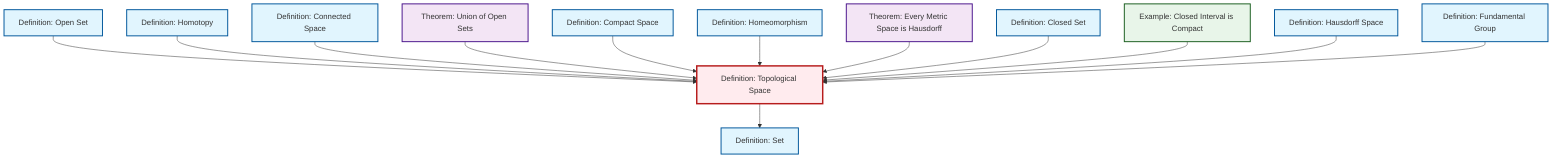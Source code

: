 graph TD
    classDef definition fill:#e1f5fe,stroke:#01579b,stroke-width:2px
    classDef theorem fill:#f3e5f5,stroke:#4a148c,stroke-width:2px
    classDef axiom fill:#fff3e0,stroke:#e65100,stroke-width:2px
    classDef example fill:#e8f5e9,stroke:#1b5e20,stroke-width:2px
    classDef current fill:#ffebee,stroke:#b71c1c,stroke-width:3px
    thm-metric-hausdorff["Theorem: Every Metric Space is Hausdorff"]:::theorem
    def-connected["Definition: Connected Space"]:::definition
    def-topological-space["Definition: Topological Space"]:::definition
    def-homeomorphism["Definition: Homeomorphism"]:::definition
    def-set["Definition: Set"]:::definition
    thm-union-open-sets["Theorem: Union of Open Sets"]:::theorem
    def-closed-set["Definition: Closed Set"]:::definition
    def-compact["Definition: Compact Space"]:::definition
    def-homotopy["Definition: Homotopy"]:::definition
    ex-closed-interval-compact["Example: Closed Interval is Compact"]:::example
    def-hausdorff["Definition: Hausdorff Space"]:::definition
    def-open-set["Definition: Open Set"]:::definition
    def-fundamental-group["Definition: Fundamental Group"]:::definition
    def-topological-space --> def-set
    def-open-set --> def-topological-space
    def-homotopy --> def-topological-space
    def-connected --> def-topological-space
    thm-union-open-sets --> def-topological-space
    def-compact --> def-topological-space
    def-homeomorphism --> def-topological-space
    thm-metric-hausdorff --> def-topological-space
    def-closed-set --> def-topological-space
    ex-closed-interval-compact --> def-topological-space
    def-hausdorff --> def-topological-space
    def-fundamental-group --> def-topological-space
    class def-topological-space current